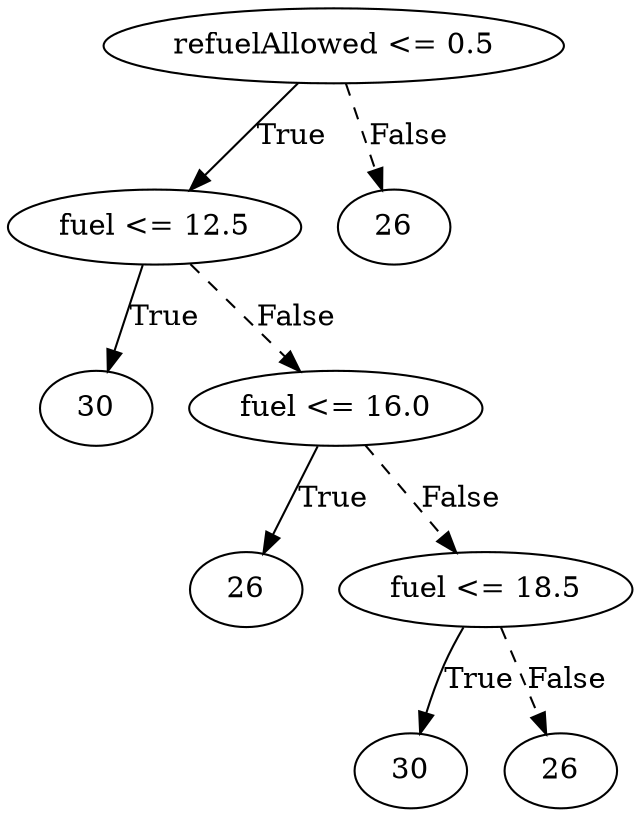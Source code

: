 digraph {
0 [label="refuelAllowed <= 0.5"];
1 [label="fuel <= 12.5"];
2 [label="30"];
1 -> 2 [label="True"];
3 [label="fuel <= 16.0"];
4 [label="26"];
3 -> 4 [label="True"];
5 [label="fuel <= 18.5"];
6 [label="30"];
5 -> 6 [label="True"];
7 [label="26"];
5 -> 7 [style="dashed", label="False"];
3 -> 5 [style="dashed", label="False"];
1 -> 3 [style="dashed", label="False"];
0 -> 1 [label="True"];
8 [label="26"];
0 -> 8 [style="dashed", label="False"];

}